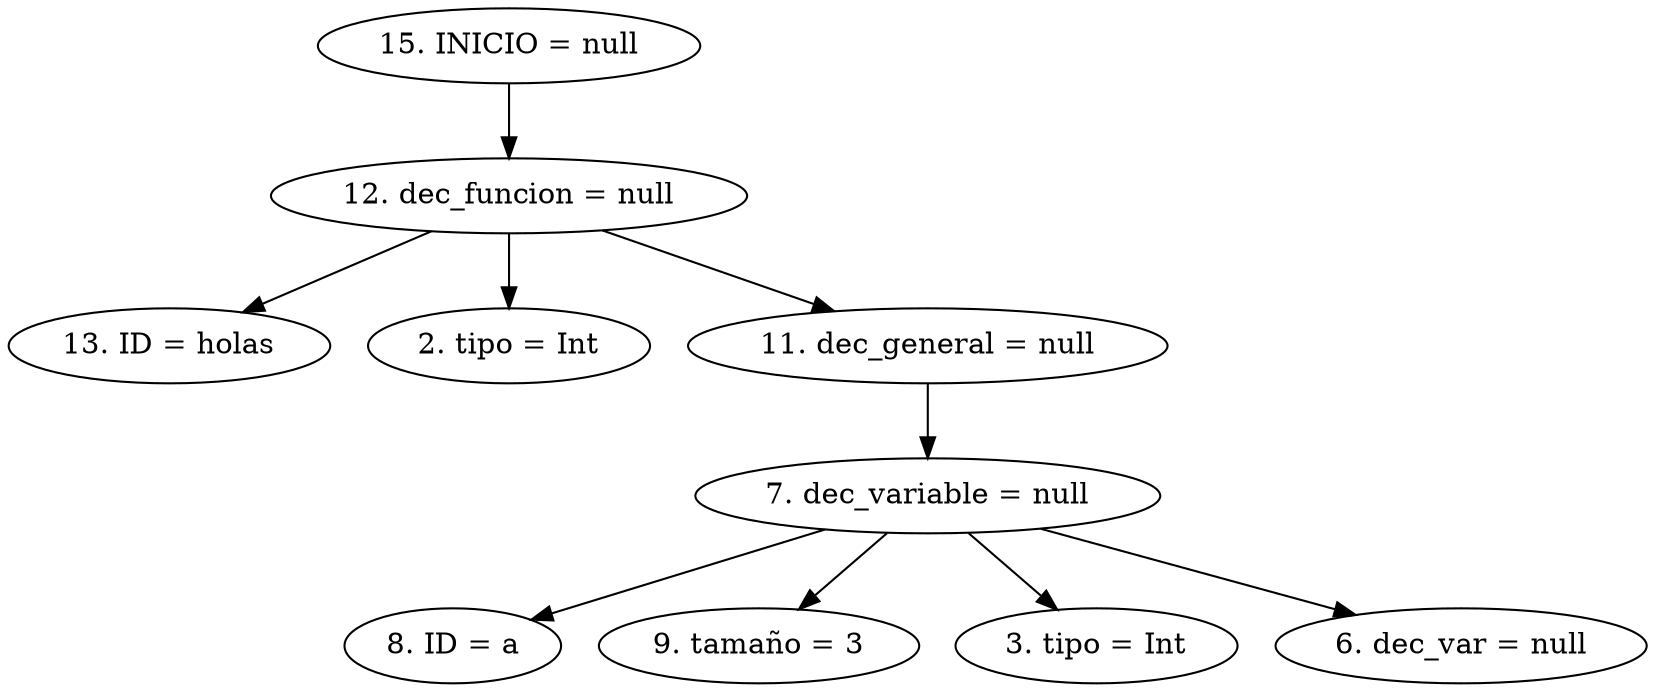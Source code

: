 digraph G {
"15. INICIO = null"->"12. dec_funcion = null"
"12. dec_funcion = null"->"13. ID = holas"
"12. dec_funcion = null"->"2. tipo = Int"
"12. dec_funcion = null"->"11. dec_general = null"
"11. dec_general = null"->"7. dec_variable = null"
"7. dec_variable = null"->"8. ID = a"
"7. dec_variable = null"->"9. tamaño = 3"
"7. dec_variable = null"->"3. tipo = Int"
"7. dec_variable = null"->"6. dec_var = null"


}
